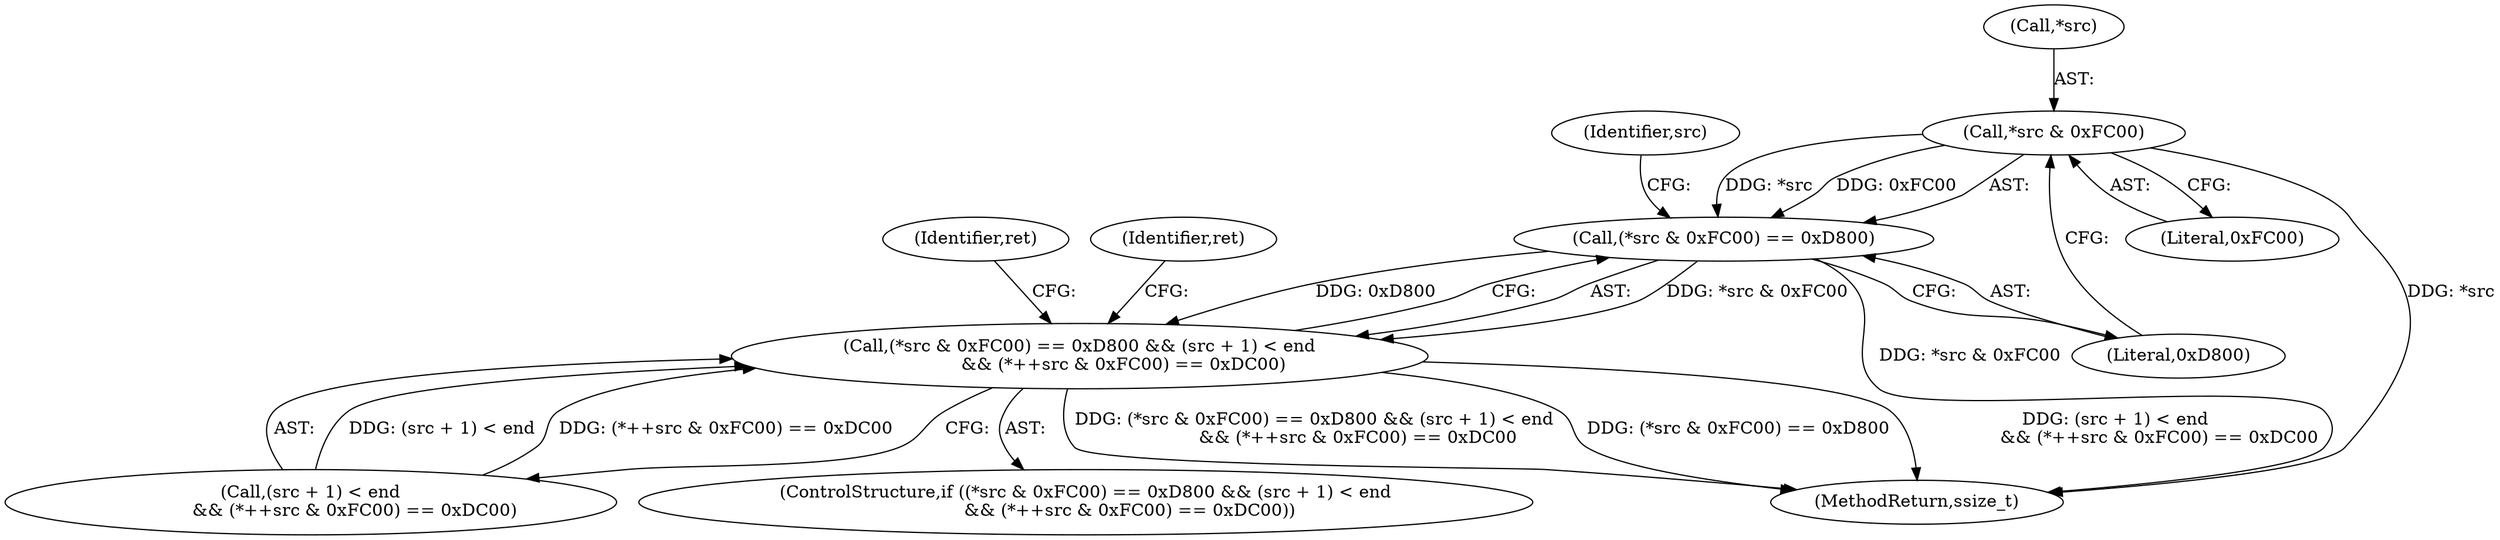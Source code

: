 digraph "0_Android_ecf5fd58a8f50362ce9e8d4245a33d56f29f142b_2@pointer" {
"1000133" [label="(Call,*src & 0xFC00)"];
"1000132" [label="(Call,(*src & 0xFC00) == 0xD800)"];
"1000131" [label="(Call,(*src & 0xFC00) == 0xD800 && (src + 1) < end\n                && (*++src & 0xFC00) == 0xDC00)"];
"1000169" [label="(MethodReturn,ssize_t)"];
"1000131" [label="(Call,(*src & 0xFC00) == 0xD800 && (src + 1) < end\n                && (*++src & 0xFC00) == 0xDC00)"];
"1000134" [label="(Call,*src)"];
"1000138" [label="(Call,(src + 1) < end\n                && (*++src & 0xFC00) == 0xDC00)"];
"1000132" [label="(Call,(*src & 0xFC00) == 0xD800)"];
"1000136" [label="(Literal,0xFC00)"];
"1000160" [label="(Identifier,ret)"];
"1000133" [label="(Call,*src & 0xFC00)"];
"1000153" [label="(Identifier,ret)"];
"1000141" [label="(Identifier,src)"];
"1000137" [label="(Literal,0xD800)"];
"1000130" [label="(ControlStructure,if ((*src & 0xFC00) == 0xD800 && (src + 1) < end\n                && (*++src & 0xFC00) == 0xDC00))"];
"1000133" -> "1000132"  [label="AST: "];
"1000133" -> "1000136"  [label="CFG: "];
"1000134" -> "1000133"  [label="AST: "];
"1000136" -> "1000133"  [label="AST: "];
"1000137" -> "1000133"  [label="CFG: "];
"1000133" -> "1000169"  [label="DDG: *src"];
"1000133" -> "1000132"  [label="DDG: *src"];
"1000133" -> "1000132"  [label="DDG: 0xFC00"];
"1000132" -> "1000131"  [label="AST: "];
"1000132" -> "1000137"  [label="CFG: "];
"1000137" -> "1000132"  [label="AST: "];
"1000141" -> "1000132"  [label="CFG: "];
"1000131" -> "1000132"  [label="CFG: "];
"1000132" -> "1000169"  [label="DDG: *src & 0xFC00"];
"1000132" -> "1000131"  [label="DDG: *src & 0xFC00"];
"1000132" -> "1000131"  [label="DDG: 0xD800"];
"1000131" -> "1000130"  [label="AST: "];
"1000131" -> "1000138"  [label="CFG: "];
"1000138" -> "1000131"  [label="AST: "];
"1000153" -> "1000131"  [label="CFG: "];
"1000160" -> "1000131"  [label="CFG: "];
"1000131" -> "1000169"  [label="DDG: (*src & 0xFC00) == 0xD800"];
"1000131" -> "1000169"  [label="DDG: (src + 1) < end\n                && (*++src & 0xFC00) == 0xDC00"];
"1000131" -> "1000169"  [label="DDG: (*src & 0xFC00) == 0xD800 && (src + 1) < end\n                && (*++src & 0xFC00) == 0xDC00"];
"1000138" -> "1000131"  [label="DDG: (src + 1) < end"];
"1000138" -> "1000131"  [label="DDG: (*++src & 0xFC00) == 0xDC00"];
}
